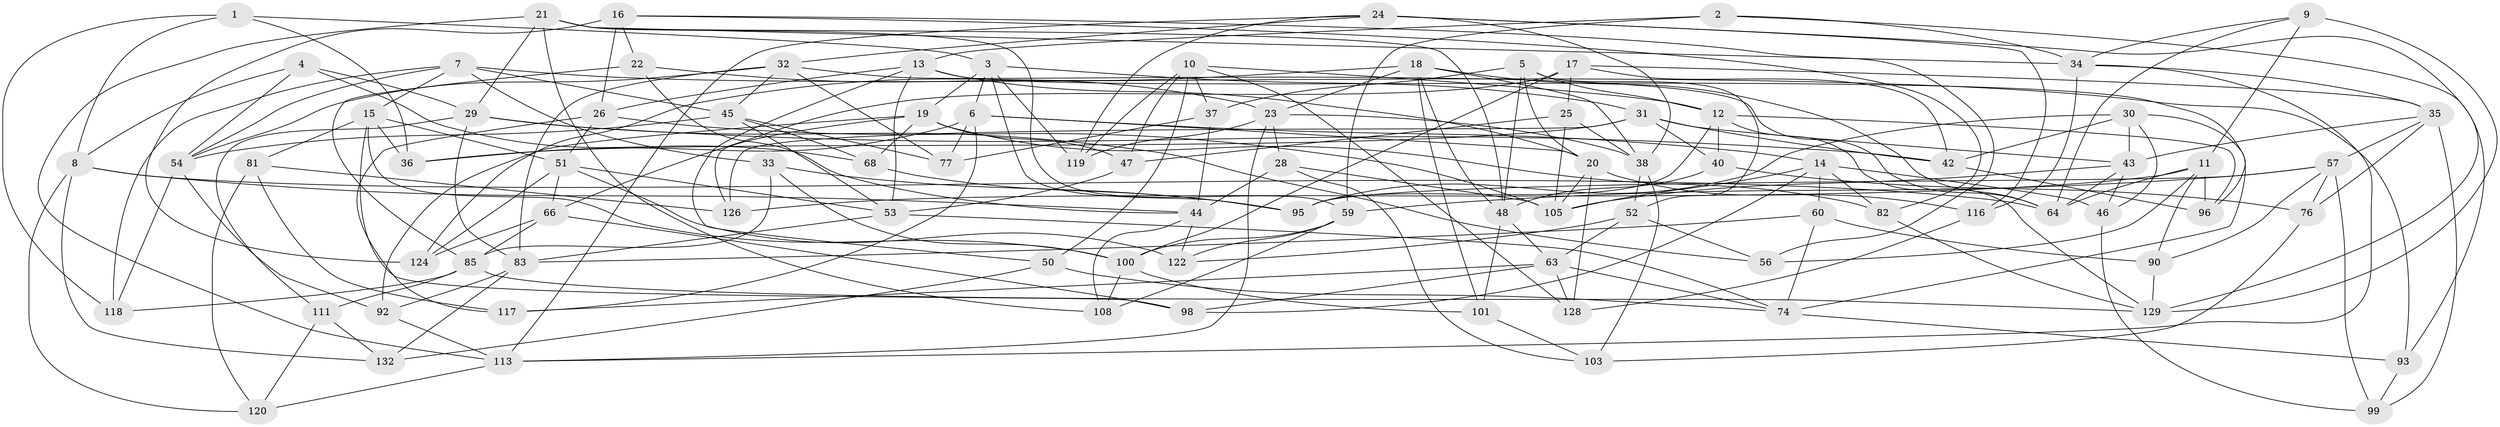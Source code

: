 // original degree distribution, {4: 1.0}
// Generated by graph-tools (version 1.1) at 2025/11/02/27/25 16:11:47]
// undirected, 90 vertices, 225 edges
graph export_dot {
graph [start="1"]
  node [color=gray90,style=filled];
  1;
  2;
  3 [super="+27"];
  4;
  5 [super="+106"];
  6 [super="+134"];
  7 [super="+112"];
  8 [super="+91"];
  9;
  10 [super="+131"];
  11 [super="+49"];
  12 [super="+130"];
  13 [super="+104"];
  14 [super="+39"];
  15 [super="+86"];
  16 [super="+75"];
  17 [super="+41"];
  18 [super="+97"];
  19 [super="+73"];
  20 [super="+67"];
  21 [super="+114"];
  22;
  23 [super="+94"];
  24 [super="+80"];
  25;
  26 [super="+62"];
  28;
  29 [super="+55"];
  30 [super="+139"];
  31 [super="+70"];
  32 [super="+61"];
  33;
  34 [super="+138"];
  35 [super="+102"];
  36;
  37;
  38 [super="+87"];
  40;
  42 [super="+88"];
  43 [super="+84"];
  44 [super="+137"];
  45 [super="+123"];
  46;
  47;
  48 [super="+71"];
  50;
  51 [super="+79"];
  52 [super="+110"];
  53 [super="+72"];
  54 [super="+109"];
  56;
  57 [super="+58"];
  59 [super="+89"];
  60;
  63 [super="+78"];
  64 [super="+65"];
  66 [super="+69"];
  68;
  74 [super="+133"];
  76;
  77;
  81;
  82;
  83 [super="+125"];
  85 [super="+135"];
  90;
  92;
  93;
  95 [super="+115"];
  96;
  98;
  99;
  100 [super="+107"];
  101;
  103;
  105 [super="+121"];
  108;
  111;
  113 [super="+127"];
  116;
  117;
  118;
  119;
  120;
  122;
  124;
  126;
  128;
  129 [super="+136"];
  132;
  1 -- 3;
  1 -- 36;
  1 -- 118;
  1 -- 8;
  2 -- 34;
  2 -- 129;
  2 -- 13;
  2 -- 59;
  3 -- 19;
  3 -- 95;
  3 -- 6;
  3 -- 119;
  3 -- 31;
  4 -- 68;
  4 -- 54;
  4 -- 29;
  4 -- 8;
  5 -- 52 [weight=2];
  5 -- 48;
  5 -- 37;
  5 -- 20;
  5 -- 12;
  6 -- 117;
  6 -- 14;
  6 -- 36;
  6 -- 77;
  6 -- 20;
  7 -- 118;
  7 -- 54;
  7 -- 33;
  7 -- 45;
  7 -- 93;
  7 -- 15;
  8 -- 132;
  8 -- 64;
  8 -- 44;
  8 -- 120;
  9 -- 34;
  9 -- 64;
  9 -- 129;
  9 -- 11;
  10 -- 119;
  10 -- 37;
  10 -- 12;
  10 -- 128;
  10 -- 50;
  10 -- 47;
  11 -- 56;
  11 -- 126;
  11 -- 64;
  11 -- 96;
  11 -- 90;
  12 -- 129;
  12 -- 96;
  12 -- 40;
  12 -- 95;
  13 -- 50;
  13 -- 53;
  13 -- 96;
  13 -- 20;
  13 -- 26;
  14 -- 98;
  14 -- 46;
  14 -- 82;
  14 -- 60;
  14 -- 105;
  15 -- 98;
  15 -- 51;
  15 -- 100;
  15 -- 81;
  15 -- 36;
  16 -- 82;
  16 -- 22;
  16 -- 56;
  16 -- 124;
  16 -- 26 [weight=2];
  17 -- 35;
  17 -- 25;
  17 -- 42;
  17 -- 66 [weight=2];
  17 -- 100;
  18 -- 124;
  18 -- 101;
  18 -- 64;
  18 -- 23;
  18 -- 48;
  18 -- 38;
  19 -- 126;
  19 -- 92;
  19 -- 82;
  19 -- 68;
  19 -- 47;
  20 -- 105;
  20 -- 116;
  20 -- 128;
  21 -- 108;
  21 -- 34;
  21 -- 48;
  21 -- 59;
  21 -- 29;
  21 -- 113;
  22 -- 44;
  22 -- 23;
  22 -- 85;
  23 -- 28;
  23 -- 119;
  23 -- 38;
  23 -- 113;
  24 -- 116;
  24 -- 119;
  24 -- 93;
  24 -- 38;
  24 -- 32;
  24 -- 113;
  25 -- 105;
  25 -- 38;
  25 -- 47;
  26 -- 117;
  26 -- 51;
  26 -- 105;
  28 -- 44;
  28 -- 103;
  28 -- 105;
  29 -- 56;
  29 -- 111;
  29 -- 83;
  29 -- 42;
  30 -- 46;
  30 -- 95;
  30 -- 74;
  30 -- 42 [weight=2];
  30 -- 43;
  31 -- 42;
  31 -- 36;
  31 -- 43;
  31 -- 40;
  31 -- 126;
  32 -- 77;
  32 -- 54;
  32 -- 83;
  32 -- 64;
  32 -- 45;
  33 -- 85;
  33 -- 100;
  33 -- 95;
  34 -- 113;
  34 -- 116;
  34 -- 35;
  35 -- 99;
  35 -- 76;
  35 -- 43;
  35 -- 57;
  37 -- 77;
  37 -- 44;
  38 -- 52;
  38 -- 103;
  40 -- 48;
  40 -- 76;
  42 -- 96;
  43 -- 64;
  43 -- 105;
  43 -- 46;
  44 -- 108;
  44 -- 122;
  45 -- 53;
  45 -- 68;
  45 -- 77;
  45 -- 54;
  46 -- 99;
  47 -- 53;
  48 -- 101;
  48 -- 63;
  50 -- 132;
  50 -- 74;
  51 -- 122;
  51 -- 66;
  51 -- 124;
  51 -- 53;
  52 -- 56;
  52 -- 122;
  52 -- 63;
  53 -- 83;
  53 -- 74;
  54 -- 118;
  54 -- 92;
  57 -- 76;
  57 -- 59;
  57 -- 99;
  57 -- 90;
  57 -- 95;
  59 -- 108;
  59 -- 100;
  59 -- 122;
  60 -- 74;
  60 -- 90;
  60 -- 83;
  63 -- 128;
  63 -- 74;
  63 -- 98;
  63 -- 117;
  66 -- 85;
  66 -- 124;
  66 -- 98;
  68 -- 95;
  74 -- 93;
  76 -- 103;
  81 -- 120;
  81 -- 117;
  81 -- 126;
  82 -- 129;
  83 -- 92;
  83 -- 132;
  85 -- 118;
  85 -- 111;
  85 -- 129;
  90 -- 129;
  92 -- 113;
  93 -- 99;
  100 -- 101;
  100 -- 108;
  101 -- 103;
  111 -- 132;
  111 -- 120;
  113 -- 120;
  116 -- 128;
}
